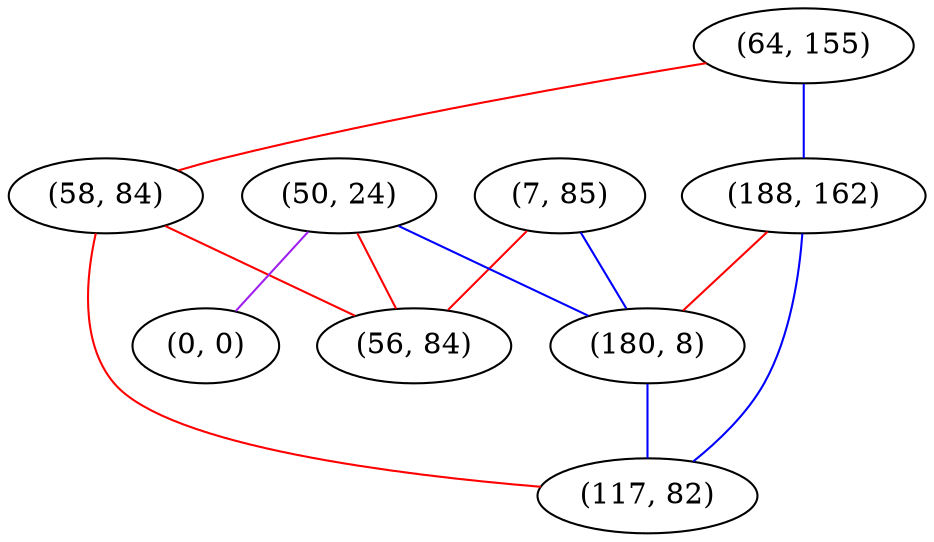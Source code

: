 graph "" {
"(64, 155)";
"(7, 85)";
"(58, 84)";
"(50, 24)";
"(188, 162)";
"(0, 0)";
"(180, 8)";
"(117, 82)";
"(56, 84)";
"(64, 155)" -- "(188, 162)"  [color=blue, key=0, weight=3];
"(64, 155)" -- "(58, 84)"  [color=red, key=0, weight=1];
"(7, 85)" -- "(180, 8)"  [color=blue, key=0, weight=3];
"(7, 85)" -- "(56, 84)"  [color=red, key=0, weight=1];
"(58, 84)" -- "(117, 82)"  [color=red, key=0, weight=1];
"(58, 84)" -- "(56, 84)"  [color=red, key=0, weight=1];
"(50, 24)" -- "(180, 8)"  [color=blue, key=0, weight=3];
"(50, 24)" -- "(0, 0)"  [color=purple, key=0, weight=4];
"(50, 24)" -- "(56, 84)"  [color=red, key=0, weight=1];
"(188, 162)" -- "(117, 82)"  [color=blue, key=0, weight=3];
"(188, 162)" -- "(180, 8)"  [color=red, key=0, weight=1];
"(180, 8)" -- "(117, 82)"  [color=blue, key=0, weight=3];
}
